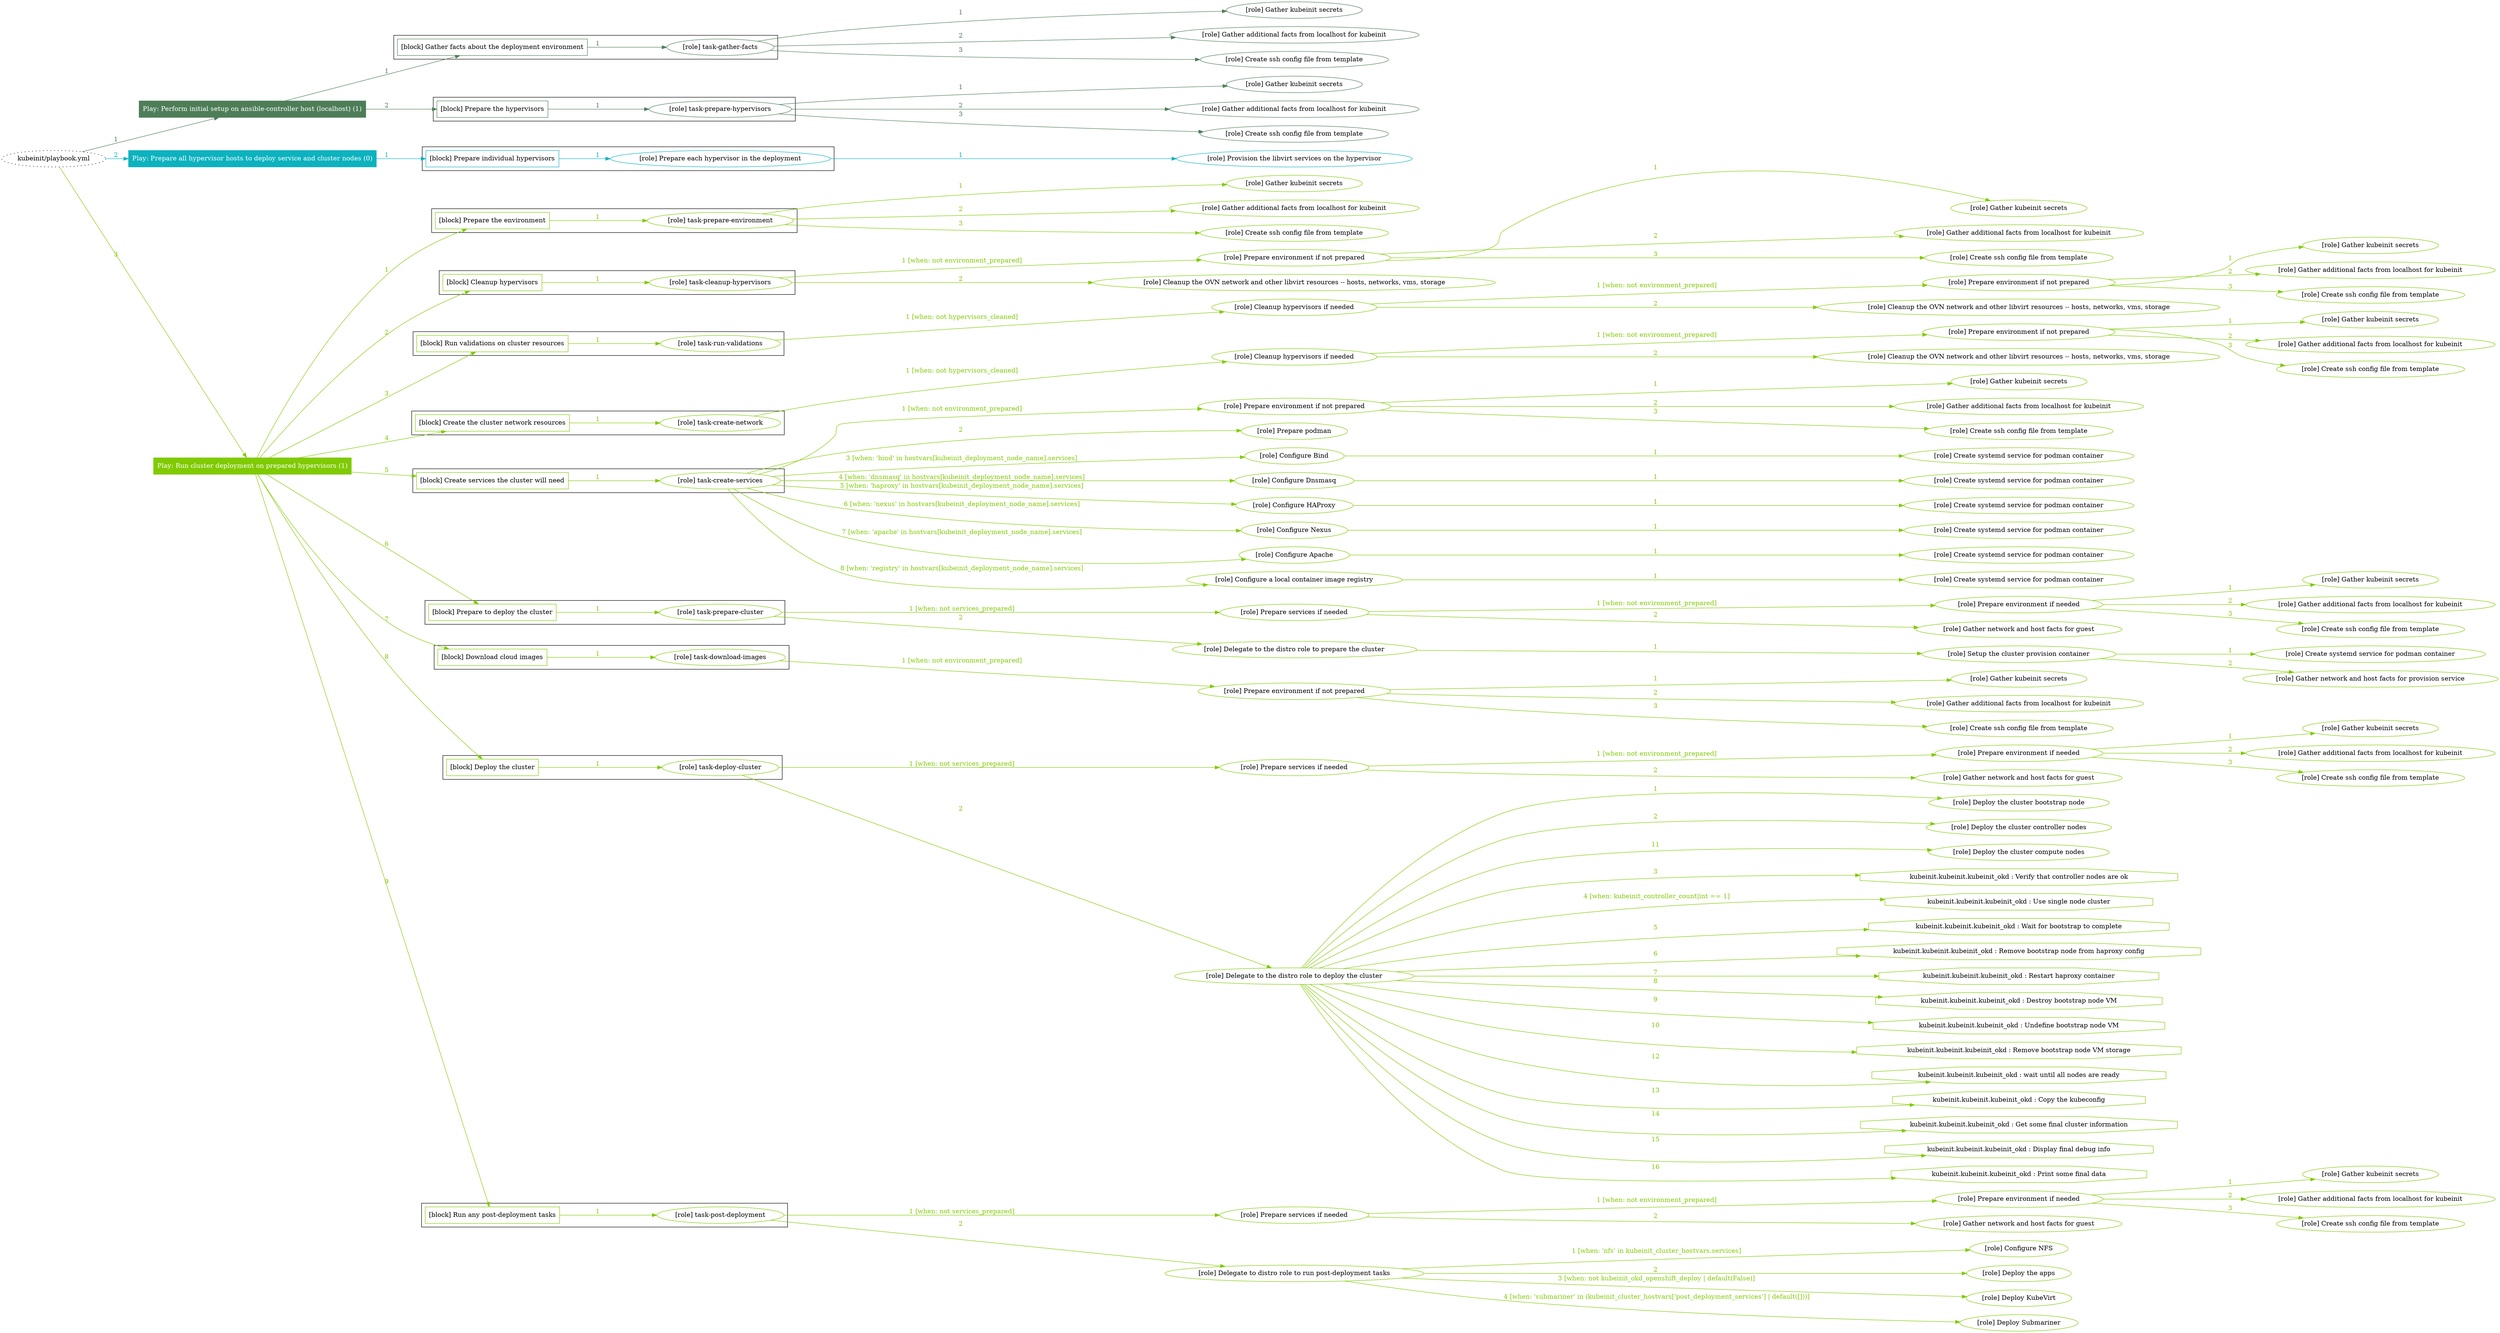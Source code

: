 digraph {
	graph [concentrate=true ordering=in rankdir=LR ratio=fill]
	edge [esep=5 sep=10]
	"kubeinit/playbook.yml" [URL="/home/runner/work/kubeinit/kubeinit/kubeinit/playbook.yml" id=playbook_d2d933eb style=dotted]
	play_52daad15 [label="Play: Perform initial setup on ansible-controller host (localhost) (1)" URL="/home/runner/work/kubeinit/kubeinit/kubeinit/playbook.yml" color="#4e7e58" fontcolor="#ffffff" id=play_52daad15 shape=box style=filled tooltip=localhost]
	"kubeinit/playbook.yml" -> play_52daad15 [label="1 " color="#4e7e58" fontcolor="#4e7e58" id=edge_bb77fbf3 labeltooltip="1 " tooltip="1 "]
	subgraph "Gather kubeinit secrets" {
		role_0b485aac [label="[role] Gather kubeinit secrets" URL="/home/runner/.ansible/collections/ansible_collections/kubeinit/kubeinit/roles/kubeinit_prepare/tasks/gather_kubeinit_facts.yml" color="#4e7e58" id=role_0b485aac tooltip="Gather kubeinit secrets"]
	}
	subgraph "Gather additional facts from localhost for kubeinit" {
		role_eab40445 [label="[role] Gather additional facts from localhost for kubeinit" URL="/home/runner/.ansible/collections/ansible_collections/kubeinit/kubeinit/roles/kubeinit_prepare/tasks/gather_kubeinit_facts.yml" color="#4e7e58" id=role_eab40445 tooltip="Gather additional facts from localhost for kubeinit"]
	}
	subgraph "Create ssh config file from template" {
		role_c1040882 [label="[role] Create ssh config file from template" URL="/home/runner/.ansible/collections/ansible_collections/kubeinit/kubeinit/roles/kubeinit_prepare/tasks/gather_kubeinit_facts.yml" color="#4e7e58" id=role_c1040882 tooltip="Create ssh config file from template"]
	}
	subgraph "task-gather-facts" {
		role_693e9ead [label="[role] task-gather-facts" URL="/home/runner/work/kubeinit/kubeinit/kubeinit/playbook.yml" color="#4e7e58" id=role_693e9ead tooltip="task-gather-facts"]
		role_693e9ead -> role_0b485aac [label="1 " color="#4e7e58" fontcolor="#4e7e58" id=edge_cb7edcd5 labeltooltip="1 " tooltip="1 "]
		role_693e9ead -> role_eab40445 [label="2 " color="#4e7e58" fontcolor="#4e7e58" id=edge_0d73e825 labeltooltip="2 " tooltip="2 "]
		role_693e9ead -> role_c1040882 [label="3 " color="#4e7e58" fontcolor="#4e7e58" id=edge_917ed3ba labeltooltip="3 " tooltip="3 "]
	}
	subgraph "Gather kubeinit secrets" {
		role_e7a13f29 [label="[role] Gather kubeinit secrets" URL="/home/runner/.ansible/collections/ansible_collections/kubeinit/kubeinit/roles/kubeinit_prepare/tasks/gather_kubeinit_facts.yml" color="#4e7e58" id=role_e7a13f29 tooltip="Gather kubeinit secrets"]
	}
	subgraph "Gather additional facts from localhost for kubeinit" {
		role_beaffbeb [label="[role] Gather additional facts from localhost for kubeinit" URL="/home/runner/.ansible/collections/ansible_collections/kubeinit/kubeinit/roles/kubeinit_prepare/tasks/gather_kubeinit_facts.yml" color="#4e7e58" id=role_beaffbeb tooltip="Gather additional facts from localhost for kubeinit"]
	}
	subgraph "Create ssh config file from template" {
		role_7963569e [label="[role] Create ssh config file from template" URL="/home/runner/.ansible/collections/ansible_collections/kubeinit/kubeinit/roles/kubeinit_prepare/tasks/gather_kubeinit_facts.yml" color="#4e7e58" id=role_7963569e tooltip="Create ssh config file from template"]
	}
	subgraph "task-prepare-hypervisors" {
		role_ad94f13a [label="[role] task-prepare-hypervisors" URL="/home/runner/work/kubeinit/kubeinit/kubeinit/playbook.yml" color="#4e7e58" id=role_ad94f13a tooltip="task-prepare-hypervisors"]
		role_ad94f13a -> role_e7a13f29 [label="1 " color="#4e7e58" fontcolor="#4e7e58" id=edge_1d745eb2 labeltooltip="1 " tooltip="1 "]
		role_ad94f13a -> role_beaffbeb [label="2 " color="#4e7e58" fontcolor="#4e7e58" id=edge_ed9deaf6 labeltooltip="2 " tooltip="2 "]
		role_ad94f13a -> role_7963569e [label="3 " color="#4e7e58" fontcolor="#4e7e58" id=edge_9aeeeae7 labeltooltip="3 " tooltip="3 "]
	}
	subgraph "Play: Perform initial setup on ansible-controller host (localhost) (1)" {
		play_52daad15 -> block_36db3b38 [label=1 color="#4e7e58" fontcolor="#4e7e58" id=edge_d68589b4 labeltooltip=1 tooltip=1]
		subgraph cluster_block_36db3b38 {
			block_36db3b38 [label="[block] Gather facts about the deployment environment" URL="/home/runner/work/kubeinit/kubeinit/kubeinit/playbook.yml" color="#4e7e58" id=block_36db3b38 labeltooltip="Gather facts about the deployment environment" shape=box tooltip="Gather facts about the deployment environment"]
			block_36db3b38 -> role_693e9ead [label="1 " color="#4e7e58" fontcolor="#4e7e58" id=edge_23e10bf8 labeltooltip="1 " tooltip="1 "]
		}
		play_52daad15 -> block_a43a1aac [label=2 color="#4e7e58" fontcolor="#4e7e58" id=edge_b3af636f labeltooltip=2 tooltip=2]
		subgraph cluster_block_a43a1aac {
			block_a43a1aac [label="[block] Prepare the hypervisors" URL="/home/runner/work/kubeinit/kubeinit/kubeinit/playbook.yml" color="#4e7e58" id=block_a43a1aac labeltooltip="Prepare the hypervisors" shape=box tooltip="Prepare the hypervisors"]
			block_a43a1aac -> role_ad94f13a [label="1 " color="#4e7e58" fontcolor="#4e7e58" id=edge_4c350bc7 labeltooltip="1 " tooltip="1 "]
		}
	}
	play_5e2f468a [label="Play: Prepare all hypervisor hosts to deploy service and cluster nodes (0)" URL="/home/runner/work/kubeinit/kubeinit/kubeinit/playbook.yml" color="#0db2bf" fontcolor="#ffffff" id=play_5e2f468a shape=box style=filled tooltip="Play: Prepare all hypervisor hosts to deploy service and cluster nodes (0)"]
	"kubeinit/playbook.yml" -> play_5e2f468a [label="2 " color="#0db2bf" fontcolor="#0db2bf" id=edge_a260244d labeltooltip="2 " tooltip="2 "]
	subgraph "Provision the libvirt services on the hypervisor" {
		role_6e8aaa1e [label="[role] Provision the libvirt services on the hypervisor" URL="/home/runner/.ansible/collections/ansible_collections/kubeinit/kubeinit/roles/kubeinit_prepare/tasks/prepare_hypervisor.yml" color="#0db2bf" id=role_6e8aaa1e tooltip="Provision the libvirt services on the hypervisor"]
	}
	subgraph "Prepare each hypervisor in the deployment" {
		role_05b3713c [label="[role] Prepare each hypervisor in the deployment" URL="/home/runner/work/kubeinit/kubeinit/kubeinit/playbook.yml" color="#0db2bf" id=role_05b3713c tooltip="Prepare each hypervisor in the deployment"]
		role_05b3713c -> role_6e8aaa1e [label="1 " color="#0db2bf" fontcolor="#0db2bf" id=edge_b3700a75 labeltooltip="1 " tooltip="1 "]
	}
	subgraph "Play: Prepare all hypervisor hosts to deploy service and cluster nodes (0)" {
		play_5e2f468a -> block_b09286a7 [label=1 color="#0db2bf" fontcolor="#0db2bf" id=edge_72a64127 labeltooltip=1 tooltip=1]
		subgraph cluster_block_b09286a7 {
			block_b09286a7 [label="[block] Prepare individual hypervisors" URL="/home/runner/work/kubeinit/kubeinit/kubeinit/playbook.yml" color="#0db2bf" id=block_b09286a7 labeltooltip="Prepare individual hypervisors" shape=box tooltip="Prepare individual hypervisors"]
			block_b09286a7 -> role_05b3713c [label="1 " color="#0db2bf" fontcolor="#0db2bf" id=edge_0f0c13ea labeltooltip="1 " tooltip="1 "]
		}
	}
	play_66cf8211 [label="Play: Run cluster deployment on prepared hypervisors (1)" URL="/home/runner/work/kubeinit/kubeinit/kubeinit/playbook.yml" color="#80ca02" fontcolor="#ffffff" id=play_66cf8211 shape=box style=filled tooltip=localhost]
	"kubeinit/playbook.yml" -> play_66cf8211 [label="3 " color="#80ca02" fontcolor="#80ca02" id=edge_1e856f21 labeltooltip="3 " tooltip="3 "]
	subgraph "Gather kubeinit secrets" {
		role_3ae84426 [label="[role] Gather kubeinit secrets" URL="/home/runner/.ansible/collections/ansible_collections/kubeinit/kubeinit/roles/kubeinit_prepare/tasks/gather_kubeinit_facts.yml" color="#80ca02" id=role_3ae84426 tooltip="Gather kubeinit secrets"]
	}
	subgraph "Gather additional facts from localhost for kubeinit" {
		role_c4c8ef1a [label="[role] Gather additional facts from localhost for kubeinit" URL="/home/runner/.ansible/collections/ansible_collections/kubeinit/kubeinit/roles/kubeinit_prepare/tasks/gather_kubeinit_facts.yml" color="#80ca02" id=role_c4c8ef1a tooltip="Gather additional facts from localhost for kubeinit"]
	}
	subgraph "Create ssh config file from template" {
		role_37a3736d [label="[role] Create ssh config file from template" URL="/home/runner/.ansible/collections/ansible_collections/kubeinit/kubeinit/roles/kubeinit_prepare/tasks/gather_kubeinit_facts.yml" color="#80ca02" id=role_37a3736d tooltip="Create ssh config file from template"]
	}
	subgraph "task-prepare-environment" {
		role_9ff09017 [label="[role] task-prepare-environment" URL="/home/runner/work/kubeinit/kubeinit/kubeinit/playbook.yml" color="#80ca02" id=role_9ff09017 tooltip="task-prepare-environment"]
		role_9ff09017 -> role_3ae84426 [label="1 " color="#80ca02" fontcolor="#80ca02" id=edge_b114712e labeltooltip="1 " tooltip="1 "]
		role_9ff09017 -> role_c4c8ef1a [label="2 " color="#80ca02" fontcolor="#80ca02" id=edge_b001543b labeltooltip="2 " tooltip="2 "]
		role_9ff09017 -> role_37a3736d [label="3 " color="#80ca02" fontcolor="#80ca02" id=edge_fd3ab47a labeltooltip="3 " tooltip="3 "]
	}
	subgraph "Gather kubeinit secrets" {
		role_ae4020e2 [label="[role] Gather kubeinit secrets" URL="/home/runner/.ansible/collections/ansible_collections/kubeinit/kubeinit/roles/kubeinit_prepare/tasks/gather_kubeinit_facts.yml" color="#80ca02" id=role_ae4020e2 tooltip="Gather kubeinit secrets"]
	}
	subgraph "Gather additional facts from localhost for kubeinit" {
		role_67fc67c9 [label="[role] Gather additional facts from localhost for kubeinit" URL="/home/runner/.ansible/collections/ansible_collections/kubeinit/kubeinit/roles/kubeinit_prepare/tasks/gather_kubeinit_facts.yml" color="#80ca02" id=role_67fc67c9 tooltip="Gather additional facts from localhost for kubeinit"]
	}
	subgraph "Create ssh config file from template" {
		role_25de1a20 [label="[role] Create ssh config file from template" URL="/home/runner/.ansible/collections/ansible_collections/kubeinit/kubeinit/roles/kubeinit_prepare/tasks/gather_kubeinit_facts.yml" color="#80ca02" id=role_25de1a20 tooltip="Create ssh config file from template"]
	}
	subgraph "Prepare environment if not prepared" {
		role_f77e956b [label="[role] Prepare environment if not prepared" URL="/home/runner/.ansible/collections/ansible_collections/kubeinit/kubeinit/roles/kubeinit_prepare/tasks/cleanup_hypervisors.yml" color="#80ca02" id=role_f77e956b tooltip="Prepare environment if not prepared"]
		role_f77e956b -> role_ae4020e2 [label="1 " color="#80ca02" fontcolor="#80ca02" id=edge_9f500736 labeltooltip="1 " tooltip="1 "]
		role_f77e956b -> role_67fc67c9 [label="2 " color="#80ca02" fontcolor="#80ca02" id=edge_4889db41 labeltooltip="2 " tooltip="2 "]
		role_f77e956b -> role_25de1a20 [label="3 " color="#80ca02" fontcolor="#80ca02" id=edge_95e10368 labeltooltip="3 " tooltip="3 "]
	}
	subgraph "Cleanup the OVN network and other libvirt resources -- hosts, networks, vms, storage" {
		role_628e325c [label="[role] Cleanup the OVN network and other libvirt resources -- hosts, networks, vms, storage" URL="/home/runner/.ansible/collections/ansible_collections/kubeinit/kubeinit/roles/kubeinit_prepare/tasks/cleanup_hypervisors.yml" color="#80ca02" id=role_628e325c tooltip="Cleanup the OVN network and other libvirt resources -- hosts, networks, vms, storage"]
	}
	subgraph "task-cleanup-hypervisors" {
		role_ca4d4283 [label="[role] task-cleanup-hypervisors" URL="/home/runner/work/kubeinit/kubeinit/kubeinit/playbook.yml" color="#80ca02" id=role_ca4d4283 tooltip="task-cleanup-hypervisors"]
		role_ca4d4283 -> role_f77e956b [label="1 [when: not environment_prepared]" color="#80ca02" fontcolor="#80ca02" id=edge_fb6e14f7 labeltooltip="1 [when: not environment_prepared]" tooltip="1 [when: not environment_prepared]"]
		role_ca4d4283 -> role_628e325c [label="2 " color="#80ca02" fontcolor="#80ca02" id=edge_c3a21025 labeltooltip="2 " tooltip="2 "]
	}
	subgraph "Gather kubeinit secrets" {
		role_3040b5c2 [label="[role] Gather kubeinit secrets" URL="/home/runner/.ansible/collections/ansible_collections/kubeinit/kubeinit/roles/kubeinit_prepare/tasks/gather_kubeinit_facts.yml" color="#80ca02" id=role_3040b5c2 tooltip="Gather kubeinit secrets"]
	}
	subgraph "Gather additional facts from localhost for kubeinit" {
		role_cd618651 [label="[role] Gather additional facts from localhost for kubeinit" URL="/home/runner/.ansible/collections/ansible_collections/kubeinit/kubeinit/roles/kubeinit_prepare/tasks/gather_kubeinit_facts.yml" color="#80ca02" id=role_cd618651 tooltip="Gather additional facts from localhost for kubeinit"]
	}
	subgraph "Create ssh config file from template" {
		role_7cdf0972 [label="[role] Create ssh config file from template" URL="/home/runner/.ansible/collections/ansible_collections/kubeinit/kubeinit/roles/kubeinit_prepare/tasks/gather_kubeinit_facts.yml" color="#80ca02" id=role_7cdf0972 tooltip="Create ssh config file from template"]
	}
	subgraph "Prepare environment if not prepared" {
		role_b276c31c [label="[role] Prepare environment if not prepared" URL="/home/runner/.ansible/collections/ansible_collections/kubeinit/kubeinit/roles/kubeinit_prepare/tasks/cleanup_hypervisors.yml" color="#80ca02" id=role_b276c31c tooltip="Prepare environment if not prepared"]
		role_b276c31c -> role_3040b5c2 [label="1 " color="#80ca02" fontcolor="#80ca02" id=edge_ec04da99 labeltooltip="1 " tooltip="1 "]
		role_b276c31c -> role_cd618651 [label="2 " color="#80ca02" fontcolor="#80ca02" id=edge_04ba9e3d labeltooltip="2 " tooltip="2 "]
		role_b276c31c -> role_7cdf0972 [label="3 " color="#80ca02" fontcolor="#80ca02" id=edge_63186a46 labeltooltip="3 " tooltip="3 "]
	}
	subgraph "Cleanup the OVN network and other libvirt resources -- hosts, networks, vms, storage" {
		role_702fd43f [label="[role] Cleanup the OVN network and other libvirt resources -- hosts, networks, vms, storage" URL="/home/runner/.ansible/collections/ansible_collections/kubeinit/kubeinit/roles/kubeinit_prepare/tasks/cleanup_hypervisors.yml" color="#80ca02" id=role_702fd43f tooltip="Cleanup the OVN network and other libvirt resources -- hosts, networks, vms, storage"]
	}
	subgraph "Cleanup hypervisors if needed" {
		role_495cabef [label="[role] Cleanup hypervisors if needed" URL="/home/runner/.ansible/collections/ansible_collections/kubeinit/kubeinit/roles/kubeinit_validations/tasks/main.yml" color="#80ca02" id=role_495cabef tooltip="Cleanup hypervisors if needed"]
		role_495cabef -> role_b276c31c [label="1 [when: not environment_prepared]" color="#80ca02" fontcolor="#80ca02" id=edge_8a3f3b1f labeltooltip="1 [when: not environment_prepared]" tooltip="1 [when: not environment_prepared]"]
		role_495cabef -> role_702fd43f [label="2 " color="#80ca02" fontcolor="#80ca02" id=edge_4b1c5d96 labeltooltip="2 " tooltip="2 "]
	}
	subgraph "task-run-validations" {
		role_5a18df04 [label="[role] task-run-validations" URL="/home/runner/work/kubeinit/kubeinit/kubeinit/playbook.yml" color="#80ca02" id=role_5a18df04 tooltip="task-run-validations"]
		role_5a18df04 -> role_495cabef [label="1 [when: not hypervisors_cleaned]" color="#80ca02" fontcolor="#80ca02" id=edge_a451344d labeltooltip="1 [when: not hypervisors_cleaned]" tooltip="1 [when: not hypervisors_cleaned]"]
	}
	subgraph "Gather kubeinit secrets" {
		role_fa2a26ad [label="[role] Gather kubeinit secrets" URL="/home/runner/.ansible/collections/ansible_collections/kubeinit/kubeinit/roles/kubeinit_prepare/tasks/gather_kubeinit_facts.yml" color="#80ca02" id=role_fa2a26ad tooltip="Gather kubeinit secrets"]
	}
	subgraph "Gather additional facts from localhost for kubeinit" {
		role_e9438e24 [label="[role] Gather additional facts from localhost for kubeinit" URL="/home/runner/.ansible/collections/ansible_collections/kubeinit/kubeinit/roles/kubeinit_prepare/tasks/gather_kubeinit_facts.yml" color="#80ca02" id=role_e9438e24 tooltip="Gather additional facts from localhost for kubeinit"]
	}
	subgraph "Create ssh config file from template" {
		role_9558f488 [label="[role] Create ssh config file from template" URL="/home/runner/.ansible/collections/ansible_collections/kubeinit/kubeinit/roles/kubeinit_prepare/tasks/gather_kubeinit_facts.yml" color="#80ca02" id=role_9558f488 tooltip="Create ssh config file from template"]
	}
	subgraph "Prepare environment if not prepared" {
		role_1f95eac0 [label="[role] Prepare environment if not prepared" URL="/home/runner/.ansible/collections/ansible_collections/kubeinit/kubeinit/roles/kubeinit_prepare/tasks/cleanup_hypervisors.yml" color="#80ca02" id=role_1f95eac0 tooltip="Prepare environment if not prepared"]
		role_1f95eac0 -> role_fa2a26ad [label="1 " color="#80ca02" fontcolor="#80ca02" id=edge_1d5e1877 labeltooltip="1 " tooltip="1 "]
		role_1f95eac0 -> role_e9438e24 [label="2 " color="#80ca02" fontcolor="#80ca02" id=edge_c40b5527 labeltooltip="2 " tooltip="2 "]
		role_1f95eac0 -> role_9558f488 [label="3 " color="#80ca02" fontcolor="#80ca02" id=edge_c22e92e2 labeltooltip="3 " tooltip="3 "]
	}
	subgraph "Cleanup the OVN network and other libvirt resources -- hosts, networks, vms, storage" {
		role_2f6531df [label="[role] Cleanup the OVN network and other libvirt resources -- hosts, networks, vms, storage" URL="/home/runner/.ansible/collections/ansible_collections/kubeinit/kubeinit/roles/kubeinit_prepare/tasks/cleanup_hypervisors.yml" color="#80ca02" id=role_2f6531df tooltip="Cleanup the OVN network and other libvirt resources -- hosts, networks, vms, storage"]
	}
	subgraph "Cleanup hypervisors if needed" {
		role_3332d8b7 [label="[role] Cleanup hypervisors if needed" URL="/home/runner/.ansible/collections/ansible_collections/kubeinit/kubeinit/roles/kubeinit_libvirt/tasks/create_network.yml" color="#80ca02" id=role_3332d8b7 tooltip="Cleanup hypervisors if needed"]
		role_3332d8b7 -> role_1f95eac0 [label="1 [when: not environment_prepared]" color="#80ca02" fontcolor="#80ca02" id=edge_0e894e00 labeltooltip="1 [when: not environment_prepared]" tooltip="1 [when: not environment_prepared]"]
		role_3332d8b7 -> role_2f6531df [label="2 " color="#80ca02" fontcolor="#80ca02" id=edge_c3a7b0e6 labeltooltip="2 " tooltip="2 "]
	}
	subgraph "task-create-network" {
		role_e3542c95 [label="[role] task-create-network" URL="/home/runner/work/kubeinit/kubeinit/kubeinit/playbook.yml" color="#80ca02" id=role_e3542c95 tooltip="task-create-network"]
		role_e3542c95 -> role_3332d8b7 [label="1 [when: not hypervisors_cleaned]" color="#80ca02" fontcolor="#80ca02" id=edge_c5fd9b82 labeltooltip="1 [when: not hypervisors_cleaned]" tooltip="1 [when: not hypervisors_cleaned]"]
	}
	subgraph "Gather kubeinit secrets" {
		role_c0058335 [label="[role] Gather kubeinit secrets" URL="/home/runner/.ansible/collections/ansible_collections/kubeinit/kubeinit/roles/kubeinit_prepare/tasks/gather_kubeinit_facts.yml" color="#80ca02" id=role_c0058335 tooltip="Gather kubeinit secrets"]
	}
	subgraph "Gather additional facts from localhost for kubeinit" {
		role_9346b09b [label="[role] Gather additional facts from localhost for kubeinit" URL="/home/runner/.ansible/collections/ansible_collections/kubeinit/kubeinit/roles/kubeinit_prepare/tasks/gather_kubeinit_facts.yml" color="#80ca02" id=role_9346b09b tooltip="Gather additional facts from localhost for kubeinit"]
	}
	subgraph "Create ssh config file from template" {
		role_0c026814 [label="[role] Create ssh config file from template" URL="/home/runner/.ansible/collections/ansible_collections/kubeinit/kubeinit/roles/kubeinit_prepare/tasks/gather_kubeinit_facts.yml" color="#80ca02" id=role_0c026814 tooltip="Create ssh config file from template"]
	}
	subgraph "Prepare environment if not prepared" {
		role_fffde238 [label="[role] Prepare environment if not prepared" URL="/home/runner/.ansible/collections/ansible_collections/kubeinit/kubeinit/roles/kubeinit_services/tasks/main.yml" color="#80ca02" id=role_fffde238 tooltip="Prepare environment if not prepared"]
		role_fffde238 -> role_c0058335 [label="1 " color="#80ca02" fontcolor="#80ca02" id=edge_e6721e11 labeltooltip="1 " tooltip="1 "]
		role_fffde238 -> role_9346b09b [label="2 " color="#80ca02" fontcolor="#80ca02" id=edge_b9ecd10d labeltooltip="2 " tooltip="2 "]
		role_fffde238 -> role_0c026814 [label="3 " color="#80ca02" fontcolor="#80ca02" id=edge_1c63ad7e labeltooltip="3 " tooltip="3 "]
	}
	subgraph "Prepare podman" {
		role_f7b42c54 [label="[role] Prepare podman" URL="/home/runner/.ansible/collections/ansible_collections/kubeinit/kubeinit/roles/kubeinit_services/tasks/00_create_service_pod.yml" color="#80ca02" id=role_f7b42c54 tooltip="Prepare podman"]
	}
	subgraph "Create systemd service for podman container" {
		role_f193d7c3 [label="[role] Create systemd service for podman container" URL="/home/runner/.ansible/collections/ansible_collections/kubeinit/kubeinit/roles/kubeinit_bind/tasks/main.yml" color="#80ca02" id=role_f193d7c3 tooltip="Create systemd service for podman container"]
	}
	subgraph "Configure Bind" {
		role_be3a4447 [label="[role] Configure Bind" URL="/home/runner/.ansible/collections/ansible_collections/kubeinit/kubeinit/roles/kubeinit_services/tasks/start_services_containers.yml" color="#80ca02" id=role_be3a4447 tooltip="Configure Bind"]
		role_be3a4447 -> role_f193d7c3 [label="1 " color="#80ca02" fontcolor="#80ca02" id=edge_9d060f03 labeltooltip="1 " tooltip="1 "]
	}
	subgraph "Create systemd service for podman container" {
		role_579e1ee5 [label="[role] Create systemd service for podman container" URL="/home/runner/.ansible/collections/ansible_collections/kubeinit/kubeinit/roles/kubeinit_dnsmasq/tasks/main.yml" color="#80ca02" id=role_579e1ee5 tooltip="Create systemd service for podman container"]
	}
	subgraph "Configure Dnsmasq" {
		role_69ffaf18 [label="[role] Configure Dnsmasq" URL="/home/runner/.ansible/collections/ansible_collections/kubeinit/kubeinit/roles/kubeinit_services/tasks/start_services_containers.yml" color="#80ca02" id=role_69ffaf18 tooltip="Configure Dnsmasq"]
		role_69ffaf18 -> role_579e1ee5 [label="1 " color="#80ca02" fontcolor="#80ca02" id=edge_a680e322 labeltooltip="1 " tooltip="1 "]
	}
	subgraph "Create systemd service for podman container" {
		role_666385fd [label="[role] Create systemd service for podman container" URL="/home/runner/.ansible/collections/ansible_collections/kubeinit/kubeinit/roles/kubeinit_haproxy/tasks/main.yml" color="#80ca02" id=role_666385fd tooltip="Create systemd service for podman container"]
	}
	subgraph "Configure HAProxy" {
		role_2e1fe2f7 [label="[role] Configure HAProxy" URL="/home/runner/.ansible/collections/ansible_collections/kubeinit/kubeinit/roles/kubeinit_services/tasks/start_services_containers.yml" color="#80ca02" id=role_2e1fe2f7 tooltip="Configure HAProxy"]
		role_2e1fe2f7 -> role_666385fd [label="1 " color="#80ca02" fontcolor="#80ca02" id=edge_bb639704 labeltooltip="1 " tooltip="1 "]
	}
	subgraph "Create systemd service for podman container" {
		role_f0e2dca8 [label="[role] Create systemd service for podman container" URL="/home/runner/.ansible/collections/ansible_collections/kubeinit/kubeinit/roles/kubeinit_nexus/tasks/main.yml" color="#80ca02" id=role_f0e2dca8 tooltip="Create systemd service for podman container"]
	}
	subgraph "Configure Nexus" {
		role_d71a0245 [label="[role] Configure Nexus" URL="/home/runner/.ansible/collections/ansible_collections/kubeinit/kubeinit/roles/kubeinit_services/tasks/start_services_containers.yml" color="#80ca02" id=role_d71a0245 tooltip="Configure Nexus"]
		role_d71a0245 -> role_f0e2dca8 [label="1 " color="#80ca02" fontcolor="#80ca02" id=edge_6ad526ca labeltooltip="1 " tooltip="1 "]
	}
	subgraph "Create systemd service for podman container" {
		role_9f4a110d [label="[role] Create systemd service for podman container" URL="/home/runner/.ansible/collections/ansible_collections/kubeinit/kubeinit/roles/kubeinit_apache/tasks/main.yml" color="#80ca02" id=role_9f4a110d tooltip="Create systemd service for podman container"]
	}
	subgraph "Configure Apache" {
		role_6d03096d [label="[role] Configure Apache" URL="/home/runner/.ansible/collections/ansible_collections/kubeinit/kubeinit/roles/kubeinit_services/tasks/start_services_containers.yml" color="#80ca02" id=role_6d03096d tooltip="Configure Apache"]
		role_6d03096d -> role_9f4a110d [label="1 " color="#80ca02" fontcolor="#80ca02" id=edge_4d0e9d77 labeltooltip="1 " tooltip="1 "]
	}
	subgraph "Create systemd service for podman container" {
		role_07a7b633 [label="[role] Create systemd service for podman container" URL="/home/runner/.ansible/collections/ansible_collections/kubeinit/kubeinit/roles/kubeinit_registry/tasks/main.yml" color="#80ca02" id=role_07a7b633 tooltip="Create systemd service for podman container"]
	}
	subgraph "Configure a local container image registry" {
		role_154e713f [label="[role] Configure a local container image registry" URL="/home/runner/.ansible/collections/ansible_collections/kubeinit/kubeinit/roles/kubeinit_services/tasks/start_services_containers.yml" color="#80ca02" id=role_154e713f tooltip="Configure a local container image registry"]
		role_154e713f -> role_07a7b633 [label="1 " color="#80ca02" fontcolor="#80ca02" id=edge_8ff2066e labeltooltip="1 " tooltip="1 "]
	}
	subgraph "task-create-services" {
		role_4b886311 [label="[role] task-create-services" URL="/home/runner/work/kubeinit/kubeinit/kubeinit/playbook.yml" color="#80ca02" id=role_4b886311 tooltip="task-create-services"]
		role_4b886311 -> role_fffde238 [label="1 [when: not environment_prepared]" color="#80ca02" fontcolor="#80ca02" id=edge_a3f727a5 labeltooltip="1 [when: not environment_prepared]" tooltip="1 [when: not environment_prepared]"]
		role_4b886311 -> role_f7b42c54 [label="2 " color="#80ca02" fontcolor="#80ca02" id=edge_673ecafc labeltooltip="2 " tooltip="2 "]
		role_4b886311 -> role_be3a4447 [label="3 [when: 'bind' in hostvars[kubeinit_deployment_node_name].services]" color="#80ca02" fontcolor="#80ca02" id=edge_23585ce0 labeltooltip="3 [when: 'bind' in hostvars[kubeinit_deployment_node_name].services]" tooltip="3 [when: 'bind' in hostvars[kubeinit_deployment_node_name].services]"]
		role_4b886311 -> role_69ffaf18 [label="4 [when: 'dnsmasq' in hostvars[kubeinit_deployment_node_name].services]" color="#80ca02" fontcolor="#80ca02" id=edge_c7ccd545 labeltooltip="4 [when: 'dnsmasq' in hostvars[kubeinit_deployment_node_name].services]" tooltip="4 [when: 'dnsmasq' in hostvars[kubeinit_deployment_node_name].services]"]
		role_4b886311 -> role_2e1fe2f7 [label="5 [when: 'haproxy' in hostvars[kubeinit_deployment_node_name].services]" color="#80ca02" fontcolor="#80ca02" id=edge_8d691be1 labeltooltip="5 [when: 'haproxy' in hostvars[kubeinit_deployment_node_name].services]" tooltip="5 [when: 'haproxy' in hostvars[kubeinit_deployment_node_name].services]"]
		role_4b886311 -> role_d71a0245 [label="6 [when: 'nexus' in hostvars[kubeinit_deployment_node_name].services]" color="#80ca02" fontcolor="#80ca02" id=edge_36734410 labeltooltip="6 [when: 'nexus' in hostvars[kubeinit_deployment_node_name].services]" tooltip="6 [when: 'nexus' in hostvars[kubeinit_deployment_node_name].services]"]
		role_4b886311 -> role_6d03096d [label="7 [when: 'apache' in hostvars[kubeinit_deployment_node_name].services]" color="#80ca02" fontcolor="#80ca02" id=edge_ead393b0 labeltooltip="7 [when: 'apache' in hostvars[kubeinit_deployment_node_name].services]" tooltip="7 [when: 'apache' in hostvars[kubeinit_deployment_node_name].services]"]
		role_4b886311 -> role_154e713f [label="8 [when: 'registry' in hostvars[kubeinit_deployment_node_name].services]" color="#80ca02" fontcolor="#80ca02" id=edge_4a50a5af labeltooltip="8 [when: 'registry' in hostvars[kubeinit_deployment_node_name].services]" tooltip="8 [when: 'registry' in hostvars[kubeinit_deployment_node_name].services]"]
	}
	subgraph "Gather kubeinit secrets" {
		role_d2d0efcd [label="[role] Gather kubeinit secrets" URL="/home/runner/.ansible/collections/ansible_collections/kubeinit/kubeinit/roles/kubeinit_prepare/tasks/gather_kubeinit_facts.yml" color="#80ca02" id=role_d2d0efcd tooltip="Gather kubeinit secrets"]
	}
	subgraph "Gather additional facts from localhost for kubeinit" {
		role_f85d2956 [label="[role] Gather additional facts from localhost for kubeinit" URL="/home/runner/.ansible/collections/ansible_collections/kubeinit/kubeinit/roles/kubeinit_prepare/tasks/gather_kubeinit_facts.yml" color="#80ca02" id=role_f85d2956 tooltip="Gather additional facts from localhost for kubeinit"]
	}
	subgraph "Create ssh config file from template" {
		role_c6acda24 [label="[role] Create ssh config file from template" URL="/home/runner/.ansible/collections/ansible_collections/kubeinit/kubeinit/roles/kubeinit_prepare/tasks/gather_kubeinit_facts.yml" color="#80ca02" id=role_c6acda24 tooltip="Create ssh config file from template"]
	}
	subgraph "Prepare environment if needed" {
		role_dff8adae [label="[role] Prepare environment if needed" URL="/home/runner/.ansible/collections/ansible_collections/kubeinit/kubeinit/roles/kubeinit_services/tasks/prepare_services.yml" color="#80ca02" id=role_dff8adae tooltip="Prepare environment if needed"]
		role_dff8adae -> role_d2d0efcd [label="1 " color="#80ca02" fontcolor="#80ca02" id=edge_f034df5e labeltooltip="1 " tooltip="1 "]
		role_dff8adae -> role_f85d2956 [label="2 " color="#80ca02" fontcolor="#80ca02" id=edge_da6543bf labeltooltip="2 " tooltip="2 "]
		role_dff8adae -> role_c6acda24 [label="3 " color="#80ca02" fontcolor="#80ca02" id=edge_374cbb71 labeltooltip="3 " tooltip="3 "]
	}
	subgraph "Gather network and host facts for guest" {
		role_8060c16a [label="[role] Gather network and host facts for guest" URL="/home/runner/.ansible/collections/ansible_collections/kubeinit/kubeinit/roles/kubeinit_services/tasks/prepare_services.yml" color="#80ca02" id=role_8060c16a tooltip="Gather network and host facts for guest"]
	}
	subgraph "Prepare services if needed" {
		role_820f0cc4 [label="[role] Prepare services if needed" URL="/home/runner/.ansible/collections/ansible_collections/kubeinit/kubeinit/roles/kubeinit_prepare/tasks/prepare_cluster.yml" color="#80ca02" id=role_820f0cc4 tooltip="Prepare services if needed"]
		role_820f0cc4 -> role_dff8adae [label="1 [when: not environment_prepared]" color="#80ca02" fontcolor="#80ca02" id=edge_0ddb23bd labeltooltip="1 [when: not environment_prepared]" tooltip="1 [when: not environment_prepared]"]
		role_820f0cc4 -> role_8060c16a [label="2 " color="#80ca02" fontcolor="#80ca02" id=edge_c1497af1 labeltooltip="2 " tooltip="2 "]
	}
	subgraph "Create systemd service for podman container" {
		role_92beb8a1 [label="[role] Create systemd service for podman container" URL="/home/runner/.ansible/collections/ansible_collections/kubeinit/kubeinit/roles/kubeinit_services/tasks/create_provision_container.yml" color="#80ca02" id=role_92beb8a1 tooltip="Create systemd service for podman container"]
	}
	subgraph "Gather network and host facts for provision service" {
		role_d00e97c0 [label="[role] Gather network and host facts for provision service" URL="/home/runner/.ansible/collections/ansible_collections/kubeinit/kubeinit/roles/kubeinit_services/tasks/create_provision_container.yml" color="#80ca02" id=role_d00e97c0 tooltip="Gather network and host facts for provision service"]
	}
	subgraph "Setup the cluster provision container" {
		role_010a3a85 [label="[role] Setup the cluster provision container" URL="/home/runner/.ansible/collections/ansible_collections/kubeinit/kubeinit/roles/kubeinit_okd/tasks/prepare_cluster.yml" color="#80ca02" id=role_010a3a85 tooltip="Setup the cluster provision container"]
		role_010a3a85 -> role_92beb8a1 [label="1 " color="#80ca02" fontcolor="#80ca02" id=edge_02ce296d labeltooltip="1 " tooltip="1 "]
		role_010a3a85 -> role_d00e97c0 [label="2 " color="#80ca02" fontcolor="#80ca02" id=edge_edae31e1 labeltooltip="2 " tooltip="2 "]
	}
	subgraph "Delegate to the distro role to prepare the cluster" {
		role_d5ccea69 [label="[role] Delegate to the distro role to prepare the cluster" URL="/home/runner/.ansible/collections/ansible_collections/kubeinit/kubeinit/roles/kubeinit_prepare/tasks/prepare_cluster.yml" color="#80ca02" id=role_d5ccea69 tooltip="Delegate to the distro role to prepare the cluster"]
		role_d5ccea69 -> role_010a3a85 [label="1 " color="#80ca02" fontcolor="#80ca02" id=edge_462ade59 labeltooltip="1 " tooltip="1 "]
	}
	subgraph "task-prepare-cluster" {
		role_c73fb778 [label="[role] task-prepare-cluster" URL="/home/runner/work/kubeinit/kubeinit/kubeinit/playbook.yml" color="#80ca02" id=role_c73fb778 tooltip="task-prepare-cluster"]
		role_c73fb778 -> role_820f0cc4 [label="1 [when: not services_prepared]" color="#80ca02" fontcolor="#80ca02" id=edge_e95b7108 labeltooltip="1 [when: not services_prepared]" tooltip="1 [when: not services_prepared]"]
		role_c73fb778 -> role_d5ccea69 [label="2 " color="#80ca02" fontcolor="#80ca02" id=edge_40ec465e labeltooltip="2 " tooltip="2 "]
	}
	subgraph "Gather kubeinit secrets" {
		role_1819a9ce [label="[role] Gather kubeinit secrets" URL="/home/runner/.ansible/collections/ansible_collections/kubeinit/kubeinit/roles/kubeinit_prepare/tasks/gather_kubeinit_facts.yml" color="#80ca02" id=role_1819a9ce tooltip="Gather kubeinit secrets"]
	}
	subgraph "Gather additional facts from localhost for kubeinit" {
		role_71b95f42 [label="[role] Gather additional facts from localhost for kubeinit" URL="/home/runner/.ansible/collections/ansible_collections/kubeinit/kubeinit/roles/kubeinit_prepare/tasks/gather_kubeinit_facts.yml" color="#80ca02" id=role_71b95f42 tooltip="Gather additional facts from localhost for kubeinit"]
	}
	subgraph "Create ssh config file from template" {
		role_6e57a523 [label="[role] Create ssh config file from template" URL="/home/runner/.ansible/collections/ansible_collections/kubeinit/kubeinit/roles/kubeinit_prepare/tasks/gather_kubeinit_facts.yml" color="#80ca02" id=role_6e57a523 tooltip="Create ssh config file from template"]
	}
	subgraph "Prepare environment if not prepared" {
		role_17e128f3 [label="[role] Prepare environment if not prepared" URL="/home/runner/.ansible/collections/ansible_collections/kubeinit/kubeinit/roles/kubeinit_libvirt/tasks/download_cloud_images.yml" color="#80ca02" id=role_17e128f3 tooltip="Prepare environment if not prepared"]
		role_17e128f3 -> role_1819a9ce [label="1 " color="#80ca02" fontcolor="#80ca02" id=edge_27f1efdc labeltooltip="1 " tooltip="1 "]
		role_17e128f3 -> role_71b95f42 [label="2 " color="#80ca02" fontcolor="#80ca02" id=edge_ac579cc0 labeltooltip="2 " tooltip="2 "]
		role_17e128f3 -> role_6e57a523 [label="3 " color="#80ca02" fontcolor="#80ca02" id=edge_ee941360 labeltooltip="3 " tooltip="3 "]
	}
	subgraph "task-download-images" {
		role_a3f89536 [label="[role] task-download-images" URL="/home/runner/work/kubeinit/kubeinit/kubeinit/playbook.yml" color="#80ca02" id=role_a3f89536 tooltip="task-download-images"]
		role_a3f89536 -> role_17e128f3 [label="1 [when: not environment_prepared]" color="#80ca02" fontcolor="#80ca02" id=edge_e8c775aa labeltooltip="1 [when: not environment_prepared]" tooltip="1 [when: not environment_prepared]"]
	}
	subgraph "Gather kubeinit secrets" {
		role_b397837e [label="[role] Gather kubeinit secrets" URL="/home/runner/.ansible/collections/ansible_collections/kubeinit/kubeinit/roles/kubeinit_prepare/tasks/gather_kubeinit_facts.yml" color="#80ca02" id=role_b397837e tooltip="Gather kubeinit secrets"]
	}
	subgraph "Gather additional facts from localhost for kubeinit" {
		role_f7fab7a5 [label="[role] Gather additional facts from localhost for kubeinit" URL="/home/runner/.ansible/collections/ansible_collections/kubeinit/kubeinit/roles/kubeinit_prepare/tasks/gather_kubeinit_facts.yml" color="#80ca02" id=role_f7fab7a5 tooltip="Gather additional facts from localhost for kubeinit"]
	}
	subgraph "Create ssh config file from template" {
		role_c748dac0 [label="[role] Create ssh config file from template" URL="/home/runner/.ansible/collections/ansible_collections/kubeinit/kubeinit/roles/kubeinit_prepare/tasks/gather_kubeinit_facts.yml" color="#80ca02" id=role_c748dac0 tooltip="Create ssh config file from template"]
	}
	subgraph "Prepare environment if needed" {
		role_04e5edb3 [label="[role] Prepare environment if needed" URL="/home/runner/.ansible/collections/ansible_collections/kubeinit/kubeinit/roles/kubeinit_services/tasks/prepare_services.yml" color="#80ca02" id=role_04e5edb3 tooltip="Prepare environment if needed"]
		role_04e5edb3 -> role_b397837e [label="1 " color="#80ca02" fontcolor="#80ca02" id=edge_63f1f44e labeltooltip="1 " tooltip="1 "]
		role_04e5edb3 -> role_f7fab7a5 [label="2 " color="#80ca02" fontcolor="#80ca02" id=edge_386910e8 labeltooltip="2 " tooltip="2 "]
		role_04e5edb3 -> role_c748dac0 [label="3 " color="#80ca02" fontcolor="#80ca02" id=edge_f6fac4d0 labeltooltip="3 " tooltip="3 "]
	}
	subgraph "Gather network and host facts for guest" {
		role_facc1310 [label="[role] Gather network and host facts for guest" URL="/home/runner/.ansible/collections/ansible_collections/kubeinit/kubeinit/roles/kubeinit_services/tasks/prepare_services.yml" color="#80ca02" id=role_facc1310 tooltip="Gather network and host facts for guest"]
	}
	subgraph "Prepare services if needed" {
		role_2f8efd33 [label="[role] Prepare services if needed" URL="/home/runner/.ansible/collections/ansible_collections/kubeinit/kubeinit/roles/kubeinit_prepare/tasks/deploy_cluster.yml" color="#80ca02" id=role_2f8efd33 tooltip="Prepare services if needed"]
		role_2f8efd33 -> role_04e5edb3 [label="1 [when: not environment_prepared]" color="#80ca02" fontcolor="#80ca02" id=edge_c4e6478e labeltooltip="1 [when: not environment_prepared]" tooltip="1 [when: not environment_prepared]"]
		role_2f8efd33 -> role_facc1310 [label="2 " color="#80ca02" fontcolor="#80ca02" id=edge_7219c82c labeltooltip="2 " tooltip="2 "]
	}
	subgraph "Deploy the cluster bootstrap node" {
		role_e768d32a [label="[role] Deploy the cluster bootstrap node" URL="/home/runner/.ansible/collections/ansible_collections/kubeinit/kubeinit/roles/kubeinit_okd/tasks/main.yml" color="#80ca02" id=role_e768d32a tooltip="Deploy the cluster bootstrap node"]
	}
	subgraph "Deploy the cluster controller nodes" {
		role_c875fff2 [label="[role] Deploy the cluster controller nodes" URL="/home/runner/.ansible/collections/ansible_collections/kubeinit/kubeinit/roles/kubeinit_okd/tasks/main.yml" color="#80ca02" id=role_c875fff2 tooltip="Deploy the cluster controller nodes"]
	}
	subgraph "Deploy the cluster compute nodes" {
		role_d52fd733 [label="[role] Deploy the cluster compute nodes" URL="/home/runner/.ansible/collections/ansible_collections/kubeinit/kubeinit/roles/kubeinit_okd/tasks/main.yml" color="#80ca02" id=role_d52fd733 tooltip="Deploy the cluster compute nodes"]
	}
	subgraph "Delegate to the distro role to deploy the cluster" {
		role_9f50751c [label="[role] Delegate to the distro role to deploy the cluster" URL="/home/runner/.ansible/collections/ansible_collections/kubeinit/kubeinit/roles/kubeinit_prepare/tasks/deploy_cluster.yml" color="#80ca02" id=role_9f50751c tooltip="Delegate to the distro role to deploy the cluster"]
		role_9f50751c -> role_e768d32a [label="1 " color="#80ca02" fontcolor="#80ca02" id=edge_b118c876 labeltooltip="1 " tooltip="1 "]
		role_9f50751c -> role_c875fff2 [label="2 " color="#80ca02" fontcolor="#80ca02" id=edge_64f4b921 labeltooltip="2 " tooltip="2 "]
		task_58bb199d [label="kubeinit.kubeinit.kubeinit_okd : Verify that controller nodes are ok" URL="/home/runner/.ansible/collections/ansible_collections/kubeinit/kubeinit/roles/kubeinit_okd/tasks/main.yml" color="#80ca02" id=task_58bb199d shape=octagon tooltip="kubeinit.kubeinit.kubeinit_okd : Verify that controller nodes are ok"]
		role_9f50751c -> task_58bb199d [label="3 " color="#80ca02" fontcolor="#80ca02" id=edge_1a8ab16b labeltooltip="3 " tooltip="3 "]
		task_6f5ae646 [label="kubeinit.kubeinit.kubeinit_okd : Use single node cluster" URL="/home/runner/.ansible/collections/ansible_collections/kubeinit/kubeinit/roles/kubeinit_okd/tasks/main.yml" color="#80ca02" id=task_6f5ae646 shape=octagon tooltip="kubeinit.kubeinit.kubeinit_okd : Use single node cluster"]
		role_9f50751c -> task_6f5ae646 [label="4 [when: kubeinit_controller_count|int == 1]" color="#80ca02" fontcolor="#80ca02" id=edge_195ae129 labeltooltip="4 [when: kubeinit_controller_count|int == 1]" tooltip="4 [when: kubeinit_controller_count|int == 1]"]
		task_e55839f4 [label="kubeinit.kubeinit.kubeinit_okd : Wait for bootstrap to complete" URL="/home/runner/.ansible/collections/ansible_collections/kubeinit/kubeinit/roles/kubeinit_okd/tasks/main.yml" color="#80ca02" id=task_e55839f4 shape=octagon tooltip="kubeinit.kubeinit.kubeinit_okd : Wait for bootstrap to complete"]
		role_9f50751c -> task_e55839f4 [label="5 " color="#80ca02" fontcolor="#80ca02" id=edge_506b5cb9 labeltooltip="5 " tooltip="5 "]
		task_c7b5053e [label="kubeinit.kubeinit.kubeinit_okd : Remove bootstrap node from haproxy config" URL="/home/runner/.ansible/collections/ansible_collections/kubeinit/kubeinit/roles/kubeinit_okd/tasks/main.yml" color="#80ca02" id=task_c7b5053e shape=octagon tooltip="kubeinit.kubeinit.kubeinit_okd : Remove bootstrap node from haproxy config"]
		role_9f50751c -> task_c7b5053e [label="6 " color="#80ca02" fontcolor="#80ca02" id=edge_72f1d213 labeltooltip="6 " tooltip="6 "]
		task_b0ecb340 [label="kubeinit.kubeinit.kubeinit_okd : Restart haproxy container" URL="/home/runner/.ansible/collections/ansible_collections/kubeinit/kubeinit/roles/kubeinit_okd/tasks/main.yml" color="#80ca02" id=task_b0ecb340 shape=octagon tooltip="kubeinit.kubeinit.kubeinit_okd : Restart haproxy container"]
		role_9f50751c -> task_b0ecb340 [label="7 " color="#80ca02" fontcolor="#80ca02" id=edge_9a7632e5 labeltooltip="7 " tooltip="7 "]
		task_4e683132 [label="kubeinit.kubeinit.kubeinit_okd : Destroy bootstrap node VM" URL="/home/runner/.ansible/collections/ansible_collections/kubeinit/kubeinit/roles/kubeinit_okd/tasks/main.yml" color="#80ca02" id=task_4e683132 shape=octagon tooltip="kubeinit.kubeinit.kubeinit_okd : Destroy bootstrap node VM"]
		role_9f50751c -> task_4e683132 [label="8 " color="#80ca02" fontcolor="#80ca02" id=edge_0b1a5ec1 labeltooltip="8 " tooltip="8 "]
		task_895b7d47 [label="kubeinit.kubeinit.kubeinit_okd : Undefine bootstrap node VM" URL="/home/runner/.ansible/collections/ansible_collections/kubeinit/kubeinit/roles/kubeinit_okd/tasks/main.yml" color="#80ca02" id=task_895b7d47 shape=octagon tooltip="kubeinit.kubeinit.kubeinit_okd : Undefine bootstrap node VM"]
		role_9f50751c -> task_895b7d47 [label="9 " color="#80ca02" fontcolor="#80ca02" id=edge_481e1149 labeltooltip="9 " tooltip="9 "]
		task_45f1e92c [label="kubeinit.kubeinit.kubeinit_okd : Remove bootstrap node VM storage" URL="/home/runner/.ansible/collections/ansible_collections/kubeinit/kubeinit/roles/kubeinit_okd/tasks/main.yml" color="#80ca02" id=task_45f1e92c shape=octagon tooltip="kubeinit.kubeinit.kubeinit_okd : Remove bootstrap node VM storage"]
		role_9f50751c -> task_45f1e92c [label="10 " color="#80ca02" fontcolor="#80ca02" id=edge_9776315c labeltooltip="10 " tooltip="10 "]
		role_9f50751c -> role_d52fd733 [label="11 " color="#80ca02" fontcolor="#80ca02" id=edge_eff03402 labeltooltip="11 " tooltip="11 "]
		task_d2c65bdc [label="kubeinit.kubeinit.kubeinit_okd : wait until all nodes are ready" URL="/home/runner/.ansible/collections/ansible_collections/kubeinit/kubeinit/roles/kubeinit_okd/tasks/main.yml" color="#80ca02" id=task_d2c65bdc shape=octagon tooltip="kubeinit.kubeinit.kubeinit_okd : wait until all nodes are ready"]
		role_9f50751c -> task_d2c65bdc [label="12 " color="#80ca02" fontcolor="#80ca02" id=edge_f8fc5900 labeltooltip="12 " tooltip="12 "]
		task_a9145c50 [label="kubeinit.kubeinit.kubeinit_okd : Copy the kubeconfig" URL="/home/runner/.ansible/collections/ansible_collections/kubeinit/kubeinit/roles/kubeinit_okd/tasks/main.yml" color="#80ca02" id=task_a9145c50 shape=octagon tooltip="kubeinit.kubeinit.kubeinit_okd : Copy the kubeconfig"]
		role_9f50751c -> task_a9145c50 [label="13 " color="#80ca02" fontcolor="#80ca02" id=edge_880bb98d labeltooltip="13 " tooltip="13 "]
		task_0939202e [label="kubeinit.kubeinit.kubeinit_okd : Get some final cluster information" URL="/home/runner/.ansible/collections/ansible_collections/kubeinit/kubeinit/roles/kubeinit_okd/tasks/main.yml" color="#80ca02" id=task_0939202e shape=octagon tooltip="kubeinit.kubeinit.kubeinit_okd : Get some final cluster information"]
		role_9f50751c -> task_0939202e [label="14 " color="#80ca02" fontcolor="#80ca02" id=edge_63dea73a labeltooltip="14 " tooltip="14 "]
		task_d47769d1 [label="kubeinit.kubeinit.kubeinit_okd : Display final debug info" URL="/home/runner/.ansible/collections/ansible_collections/kubeinit/kubeinit/roles/kubeinit_okd/tasks/main.yml" color="#80ca02" id=task_d47769d1 shape=octagon tooltip="kubeinit.kubeinit.kubeinit_okd : Display final debug info"]
		role_9f50751c -> task_d47769d1 [label="15 " color="#80ca02" fontcolor="#80ca02" id=edge_2c505586 labeltooltip="15 " tooltip="15 "]
		task_536356b6 [label="kubeinit.kubeinit.kubeinit_okd : Print some final data" URL="/home/runner/.ansible/collections/ansible_collections/kubeinit/kubeinit/roles/kubeinit_okd/tasks/main.yml" color="#80ca02" id=task_536356b6 shape=octagon tooltip="kubeinit.kubeinit.kubeinit_okd : Print some final data"]
		role_9f50751c -> task_536356b6 [label="16 " color="#80ca02" fontcolor="#80ca02" id=edge_ce5bf559 labeltooltip="16 " tooltip="16 "]
	}
	subgraph "task-deploy-cluster" {
		role_7d7d4668 [label="[role] task-deploy-cluster" URL="/home/runner/work/kubeinit/kubeinit/kubeinit/playbook.yml" color="#80ca02" id=role_7d7d4668 tooltip="task-deploy-cluster"]
		role_7d7d4668 -> role_2f8efd33 [label="1 [when: not services_prepared]" color="#80ca02" fontcolor="#80ca02" id=edge_d4ae986e labeltooltip="1 [when: not services_prepared]" tooltip="1 [when: not services_prepared]"]
		role_7d7d4668 -> role_9f50751c [label="2 " color="#80ca02" fontcolor="#80ca02" id=edge_808a7d1e labeltooltip="2 " tooltip="2 "]
	}
	subgraph "Gather kubeinit secrets" {
		role_2bf95472 [label="[role] Gather kubeinit secrets" URL="/home/runner/.ansible/collections/ansible_collections/kubeinit/kubeinit/roles/kubeinit_prepare/tasks/gather_kubeinit_facts.yml" color="#80ca02" id=role_2bf95472 tooltip="Gather kubeinit secrets"]
	}
	subgraph "Gather additional facts from localhost for kubeinit" {
		role_d530ab23 [label="[role] Gather additional facts from localhost for kubeinit" URL="/home/runner/.ansible/collections/ansible_collections/kubeinit/kubeinit/roles/kubeinit_prepare/tasks/gather_kubeinit_facts.yml" color="#80ca02" id=role_d530ab23 tooltip="Gather additional facts from localhost for kubeinit"]
	}
	subgraph "Create ssh config file from template" {
		role_48802365 [label="[role] Create ssh config file from template" URL="/home/runner/.ansible/collections/ansible_collections/kubeinit/kubeinit/roles/kubeinit_prepare/tasks/gather_kubeinit_facts.yml" color="#80ca02" id=role_48802365 tooltip="Create ssh config file from template"]
	}
	subgraph "Prepare environment if needed" {
		role_932726fe [label="[role] Prepare environment if needed" URL="/home/runner/.ansible/collections/ansible_collections/kubeinit/kubeinit/roles/kubeinit_services/tasks/prepare_services.yml" color="#80ca02" id=role_932726fe tooltip="Prepare environment if needed"]
		role_932726fe -> role_2bf95472 [label="1 " color="#80ca02" fontcolor="#80ca02" id=edge_888c7750 labeltooltip="1 " tooltip="1 "]
		role_932726fe -> role_d530ab23 [label="2 " color="#80ca02" fontcolor="#80ca02" id=edge_50999d13 labeltooltip="2 " tooltip="2 "]
		role_932726fe -> role_48802365 [label="3 " color="#80ca02" fontcolor="#80ca02" id=edge_148ab51b labeltooltip="3 " tooltip="3 "]
	}
	subgraph "Gather network and host facts for guest" {
		role_829a4372 [label="[role] Gather network and host facts for guest" URL="/home/runner/.ansible/collections/ansible_collections/kubeinit/kubeinit/roles/kubeinit_services/tasks/prepare_services.yml" color="#80ca02" id=role_829a4372 tooltip="Gather network and host facts for guest"]
	}
	subgraph "Prepare services if needed" {
		role_19a3f747 [label="[role] Prepare services if needed" URL="/home/runner/.ansible/collections/ansible_collections/kubeinit/kubeinit/roles/kubeinit_prepare/tasks/post_deployment.yml" color="#80ca02" id=role_19a3f747 tooltip="Prepare services if needed"]
		role_19a3f747 -> role_932726fe [label="1 [when: not environment_prepared]" color="#80ca02" fontcolor="#80ca02" id=edge_42e980ef labeltooltip="1 [when: not environment_prepared]" tooltip="1 [when: not environment_prepared]"]
		role_19a3f747 -> role_829a4372 [label="2 " color="#80ca02" fontcolor="#80ca02" id=edge_99e60e8e labeltooltip="2 " tooltip="2 "]
	}
	subgraph "Configure NFS" {
		role_6e00515e [label="[role] Configure NFS" URL="/home/runner/.ansible/collections/ansible_collections/kubeinit/kubeinit/roles/kubeinit_okd/tasks/post_deployment_tasks.yml" color="#80ca02" id=role_6e00515e tooltip="Configure NFS"]
	}
	subgraph "Deploy the apps" {
		role_d0cbde0b [label="[role] Deploy the apps" URL="/home/runner/.ansible/collections/ansible_collections/kubeinit/kubeinit/roles/kubeinit_okd/tasks/post_deployment_tasks.yml" color="#80ca02" id=role_d0cbde0b tooltip="Deploy the apps"]
	}
	subgraph "Deploy KubeVirt" {
		role_469917b8 [label="[role] Deploy KubeVirt" URL="/home/runner/.ansible/collections/ansible_collections/kubeinit/kubeinit/roles/kubeinit_okd/tasks/post_deployment_tasks.yml" color="#80ca02" id=role_469917b8 tooltip="Deploy KubeVirt"]
	}
	subgraph "Deploy Submariner" {
		role_5499ff30 [label="[role] Deploy Submariner" URL="/home/runner/.ansible/collections/ansible_collections/kubeinit/kubeinit/roles/kubeinit_okd/tasks/post_deployment_tasks.yml" color="#80ca02" id=role_5499ff30 tooltip="Deploy Submariner"]
	}
	subgraph "Delegate to distro role to run post-deployment tasks" {
		role_d0087e2a [label="[role] Delegate to distro role to run post-deployment tasks" URL="/home/runner/.ansible/collections/ansible_collections/kubeinit/kubeinit/roles/kubeinit_prepare/tasks/post_deployment.yml" color="#80ca02" id=role_d0087e2a tooltip="Delegate to distro role to run post-deployment tasks"]
		role_d0087e2a -> role_6e00515e [label="1 [when: 'nfs' in kubeinit_cluster_hostvars.services]" color="#80ca02" fontcolor="#80ca02" id=edge_0cdb94f0 labeltooltip="1 [when: 'nfs' in kubeinit_cluster_hostvars.services]" tooltip="1 [when: 'nfs' in kubeinit_cluster_hostvars.services]"]
		role_d0087e2a -> role_d0cbde0b [label="2 " color="#80ca02" fontcolor="#80ca02" id=edge_b3884e91 labeltooltip="2 " tooltip="2 "]
		role_d0087e2a -> role_469917b8 [label="3 [when: not kubeinit_okd_openshift_deploy | default(False)]" color="#80ca02" fontcolor="#80ca02" id=edge_4c81d3a3 labeltooltip="3 [when: not kubeinit_okd_openshift_deploy | default(False)]" tooltip="3 [when: not kubeinit_okd_openshift_deploy | default(False)]"]
		role_d0087e2a -> role_5499ff30 [label="4 [when: 'submariner' in (kubeinit_cluster_hostvars['post_deployment_services'] | default([]))]" color="#80ca02" fontcolor="#80ca02" id=edge_abb358b9 labeltooltip="4 [when: 'submariner' in (kubeinit_cluster_hostvars['post_deployment_services'] | default([]))]" tooltip="4 [when: 'submariner' in (kubeinit_cluster_hostvars['post_deployment_services'] | default([]))]"]
	}
	subgraph "task-post-deployment" {
		role_457cc636 [label="[role] task-post-deployment" URL="/home/runner/work/kubeinit/kubeinit/kubeinit/playbook.yml" color="#80ca02" id=role_457cc636 tooltip="task-post-deployment"]
		role_457cc636 -> role_19a3f747 [label="1 [when: not services_prepared]" color="#80ca02" fontcolor="#80ca02" id=edge_badd27b7 labeltooltip="1 [when: not services_prepared]" tooltip="1 [when: not services_prepared]"]
		role_457cc636 -> role_d0087e2a [label="2 " color="#80ca02" fontcolor="#80ca02" id=edge_b0dd67c4 labeltooltip="2 " tooltip="2 "]
	}
	subgraph "Play: Run cluster deployment on prepared hypervisors (1)" {
		play_66cf8211 -> block_955006f2 [label=1 color="#80ca02" fontcolor="#80ca02" id=edge_1296a29f labeltooltip=1 tooltip=1]
		subgraph cluster_block_955006f2 {
			block_955006f2 [label="[block] Prepare the environment" URL="/home/runner/work/kubeinit/kubeinit/kubeinit/playbook.yml" color="#80ca02" id=block_955006f2 labeltooltip="Prepare the environment" shape=box tooltip="Prepare the environment"]
			block_955006f2 -> role_9ff09017 [label="1 " color="#80ca02" fontcolor="#80ca02" id=edge_80894f75 labeltooltip="1 " tooltip="1 "]
		}
		play_66cf8211 -> block_e40a1c73 [label=2 color="#80ca02" fontcolor="#80ca02" id=edge_c6896570 labeltooltip=2 tooltip=2]
		subgraph cluster_block_e40a1c73 {
			block_e40a1c73 [label="[block] Cleanup hypervisors" URL="/home/runner/work/kubeinit/kubeinit/kubeinit/playbook.yml" color="#80ca02" id=block_e40a1c73 labeltooltip="Cleanup hypervisors" shape=box tooltip="Cleanup hypervisors"]
			block_e40a1c73 -> role_ca4d4283 [label="1 " color="#80ca02" fontcolor="#80ca02" id=edge_e795ae07 labeltooltip="1 " tooltip="1 "]
		}
		play_66cf8211 -> block_837a4c45 [label=3 color="#80ca02" fontcolor="#80ca02" id=edge_07cab710 labeltooltip=3 tooltip=3]
		subgraph cluster_block_837a4c45 {
			block_837a4c45 [label="[block] Run validations on cluster resources" URL="/home/runner/work/kubeinit/kubeinit/kubeinit/playbook.yml" color="#80ca02" id=block_837a4c45 labeltooltip="Run validations on cluster resources" shape=box tooltip="Run validations on cluster resources"]
			block_837a4c45 -> role_5a18df04 [label="1 " color="#80ca02" fontcolor="#80ca02" id=edge_4739fa97 labeltooltip="1 " tooltip="1 "]
		}
		play_66cf8211 -> block_f1d616e2 [label=4 color="#80ca02" fontcolor="#80ca02" id=edge_b1131ade labeltooltip=4 tooltip=4]
		subgraph cluster_block_f1d616e2 {
			block_f1d616e2 [label="[block] Create the cluster network resources" URL="/home/runner/work/kubeinit/kubeinit/kubeinit/playbook.yml" color="#80ca02" id=block_f1d616e2 labeltooltip="Create the cluster network resources" shape=box tooltip="Create the cluster network resources"]
			block_f1d616e2 -> role_e3542c95 [label="1 " color="#80ca02" fontcolor="#80ca02" id=edge_4c3e43d1 labeltooltip="1 " tooltip="1 "]
		}
		play_66cf8211 -> block_9dfed903 [label=5 color="#80ca02" fontcolor="#80ca02" id=edge_a0103660 labeltooltip=5 tooltip=5]
		subgraph cluster_block_9dfed903 {
			block_9dfed903 [label="[block] Create services the cluster will need" URL="/home/runner/work/kubeinit/kubeinit/kubeinit/playbook.yml" color="#80ca02" id=block_9dfed903 labeltooltip="Create services the cluster will need" shape=box tooltip="Create services the cluster will need"]
			block_9dfed903 -> role_4b886311 [label="1 " color="#80ca02" fontcolor="#80ca02" id=edge_1937f6d3 labeltooltip="1 " tooltip="1 "]
		}
		play_66cf8211 -> block_22a219e2 [label=6 color="#80ca02" fontcolor="#80ca02" id=edge_21818ada labeltooltip=6 tooltip=6]
		subgraph cluster_block_22a219e2 {
			block_22a219e2 [label="[block] Prepare to deploy the cluster" URL="/home/runner/work/kubeinit/kubeinit/kubeinit/playbook.yml" color="#80ca02" id=block_22a219e2 labeltooltip="Prepare to deploy the cluster" shape=box tooltip="Prepare to deploy the cluster"]
			block_22a219e2 -> role_c73fb778 [label="1 " color="#80ca02" fontcolor="#80ca02" id=edge_7cabeeb2 labeltooltip="1 " tooltip="1 "]
		}
		play_66cf8211 -> block_39ab5fc1 [label=7 color="#80ca02" fontcolor="#80ca02" id=edge_53cbe205 labeltooltip=7 tooltip=7]
		subgraph cluster_block_39ab5fc1 {
			block_39ab5fc1 [label="[block] Download cloud images" URL="/home/runner/work/kubeinit/kubeinit/kubeinit/playbook.yml" color="#80ca02" id=block_39ab5fc1 labeltooltip="Download cloud images" shape=box tooltip="Download cloud images"]
			block_39ab5fc1 -> role_a3f89536 [label="1 " color="#80ca02" fontcolor="#80ca02" id=edge_61f54761 labeltooltip="1 " tooltip="1 "]
		}
		play_66cf8211 -> block_e17fb70c [label=8 color="#80ca02" fontcolor="#80ca02" id=edge_af858617 labeltooltip=8 tooltip=8]
		subgraph cluster_block_e17fb70c {
			block_e17fb70c [label="[block] Deploy the cluster" URL="/home/runner/work/kubeinit/kubeinit/kubeinit/playbook.yml" color="#80ca02" id=block_e17fb70c labeltooltip="Deploy the cluster" shape=box tooltip="Deploy the cluster"]
			block_e17fb70c -> role_7d7d4668 [label="1 " color="#80ca02" fontcolor="#80ca02" id=edge_5c777fa2 labeltooltip="1 " tooltip="1 "]
		}
		play_66cf8211 -> block_e0405505 [label=9 color="#80ca02" fontcolor="#80ca02" id=edge_c813601a labeltooltip=9 tooltip=9]
		subgraph cluster_block_e0405505 {
			block_e0405505 [label="[block] Run any post-deployment tasks" URL="/home/runner/work/kubeinit/kubeinit/kubeinit/playbook.yml" color="#80ca02" id=block_e0405505 labeltooltip="Run any post-deployment tasks" shape=box tooltip="Run any post-deployment tasks"]
			block_e0405505 -> role_457cc636 [label="1 " color="#80ca02" fontcolor="#80ca02" id=edge_2f8e935d labeltooltip="1 " tooltip="1 "]
		}
	}
}
